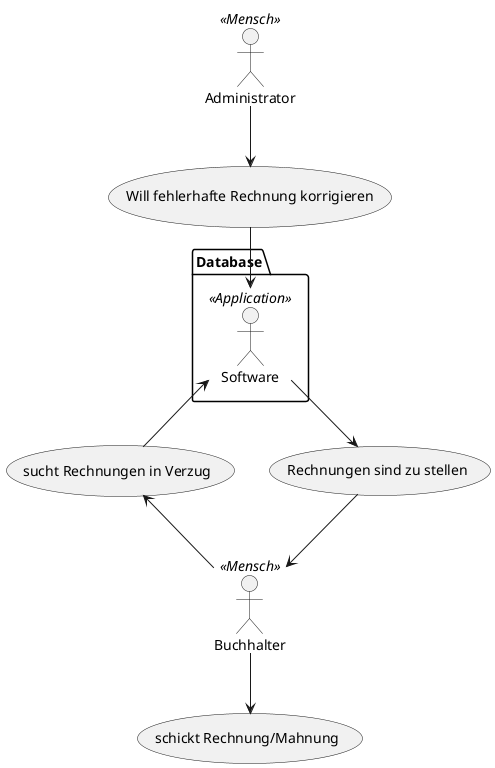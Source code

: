 @startuml Use case Diagramm

usecase (sucht Rechnungen in Verzug) as U1
usecase (Rechnungen sind zu stellen) as U2

actor Buchhalter as GE <<Mensch>>

package Database {
    actor Software as DB <<Application>>
    }
actor  Administrator  as AD <<Mensch>>

usecase (Will fehlerhafte Rechnung korrigieren) as U3
AD --> U3
U3 --> DB

usecase (schickt Rechnung/Mahnung) as U4

GE --> U4
DB <-- U1
U1 <-- GE
DB --> U2
U2 --> GE

@enduml